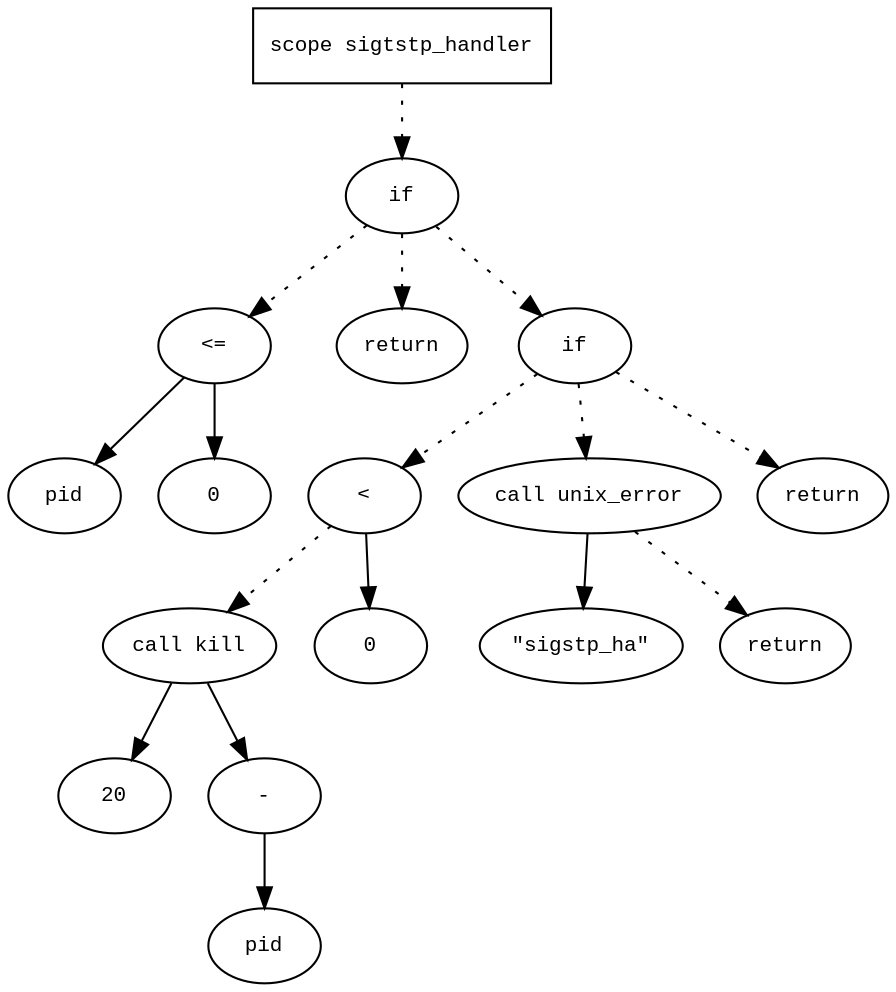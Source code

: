 digraph AST {
  graph [fontname="Times New Roman",fontsize=10];
  node  [fontname="Courier New",fontsize=10];
  edge  [fontname="Times New Roman",fontsize=10];

  node1 [label="scope sigtstp_handler",shape=box];
  node2 [label="if",shape=ellipse];
  node1 -> node2 [style=dotted];
  node3 [label="<=",shape=ellipse];
  node4 [label="pid",shape=ellipse];
  node3 -> node4;
  node5 [label="0",shape=ellipse];
  node3 -> node5;
  node2 -> node3 [style=dotted];
  node6 [label="return",shape=ellipse];
  node2 -> node6 [style=dotted];
  node7 [label="if",shape=ellipse];
  node2 -> node7 [style=dotted];
  node8 [label="<",shape=ellipse];
  node9 [label="call kill",shape=ellipse];
  node10 [label="20",shape=ellipse];
  node9 -> node10;
  node11 [label="-",shape=ellipse];
  node12 [label="pid",shape=ellipse];
  node11 -> node12;
  node9 -> node11;
  node8 -> node9 [style=dotted];
  node13 [label="0",shape=ellipse];
  node8 -> node13;
  node7 -> node8 [style=dotted];
  node14 [label="call unix_error",shape=ellipse];
  node15 [label="\"sigstp_ha\"",shape=ellipse];
  node14 -> node15;
  node7 -> node14 [style=dotted];
  node16 [label="return",shape=ellipse];
  node14 -> node16 [style=dotted];
  node17 [label="return",shape=ellipse];
  node7 -> node17 [style=dotted];
} 